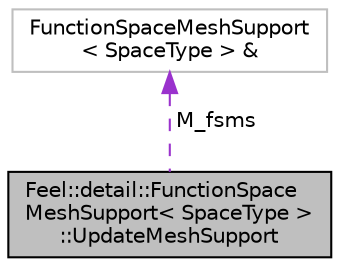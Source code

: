 digraph "Feel::detail::FunctionSpaceMeshSupport&lt; SpaceType &gt;::UpdateMeshSupport"
{
 // LATEX_PDF_SIZE
  edge [fontname="Helvetica",fontsize="10",labelfontname="Helvetica",labelfontsize="10"];
  node [fontname="Helvetica",fontsize="10",shape=record];
  Node1 [label="Feel::detail::FunctionSpace\lMeshSupport\< SpaceType \>\l::UpdateMeshSupport",height=0.2,width=0.4,color="black", fillcolor="grey75", style="filled", fontcolor="black",tooltip=" "];
  Node2 -> Node1 [dir="back",color="darkorchid3",fontsize="10",style="dashed",label=" M_fsms" ,fontname="Helvetica"];
  Node2 [label="FunctionSpaceMeshSupport\l\< SpaceType \> &",height=0.2,width=0.4,color="grey75", fillcolor="white", style="filled",tooltip=" "];
}
